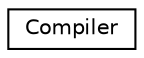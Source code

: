 digraph "Graphical Class Hierarchy"
{
  edge [fontname="Helvetica",fontsize="10",labelfontname="Helvetica",labelfontsize="10"];
  node [fontname="Helvetica",fontsize="10",shape=record];
  rankdir="LR";
  Node0 [label="Compiler",height=0.2,width=0.4,color="black", fillcolor="white", style="filled",URL="$classkaldi_1_1nnet3_1_1Compiler.html",tooltip="This class creates an initial version of the NnetComputation, without any optimization or sharing of ..."];
}
